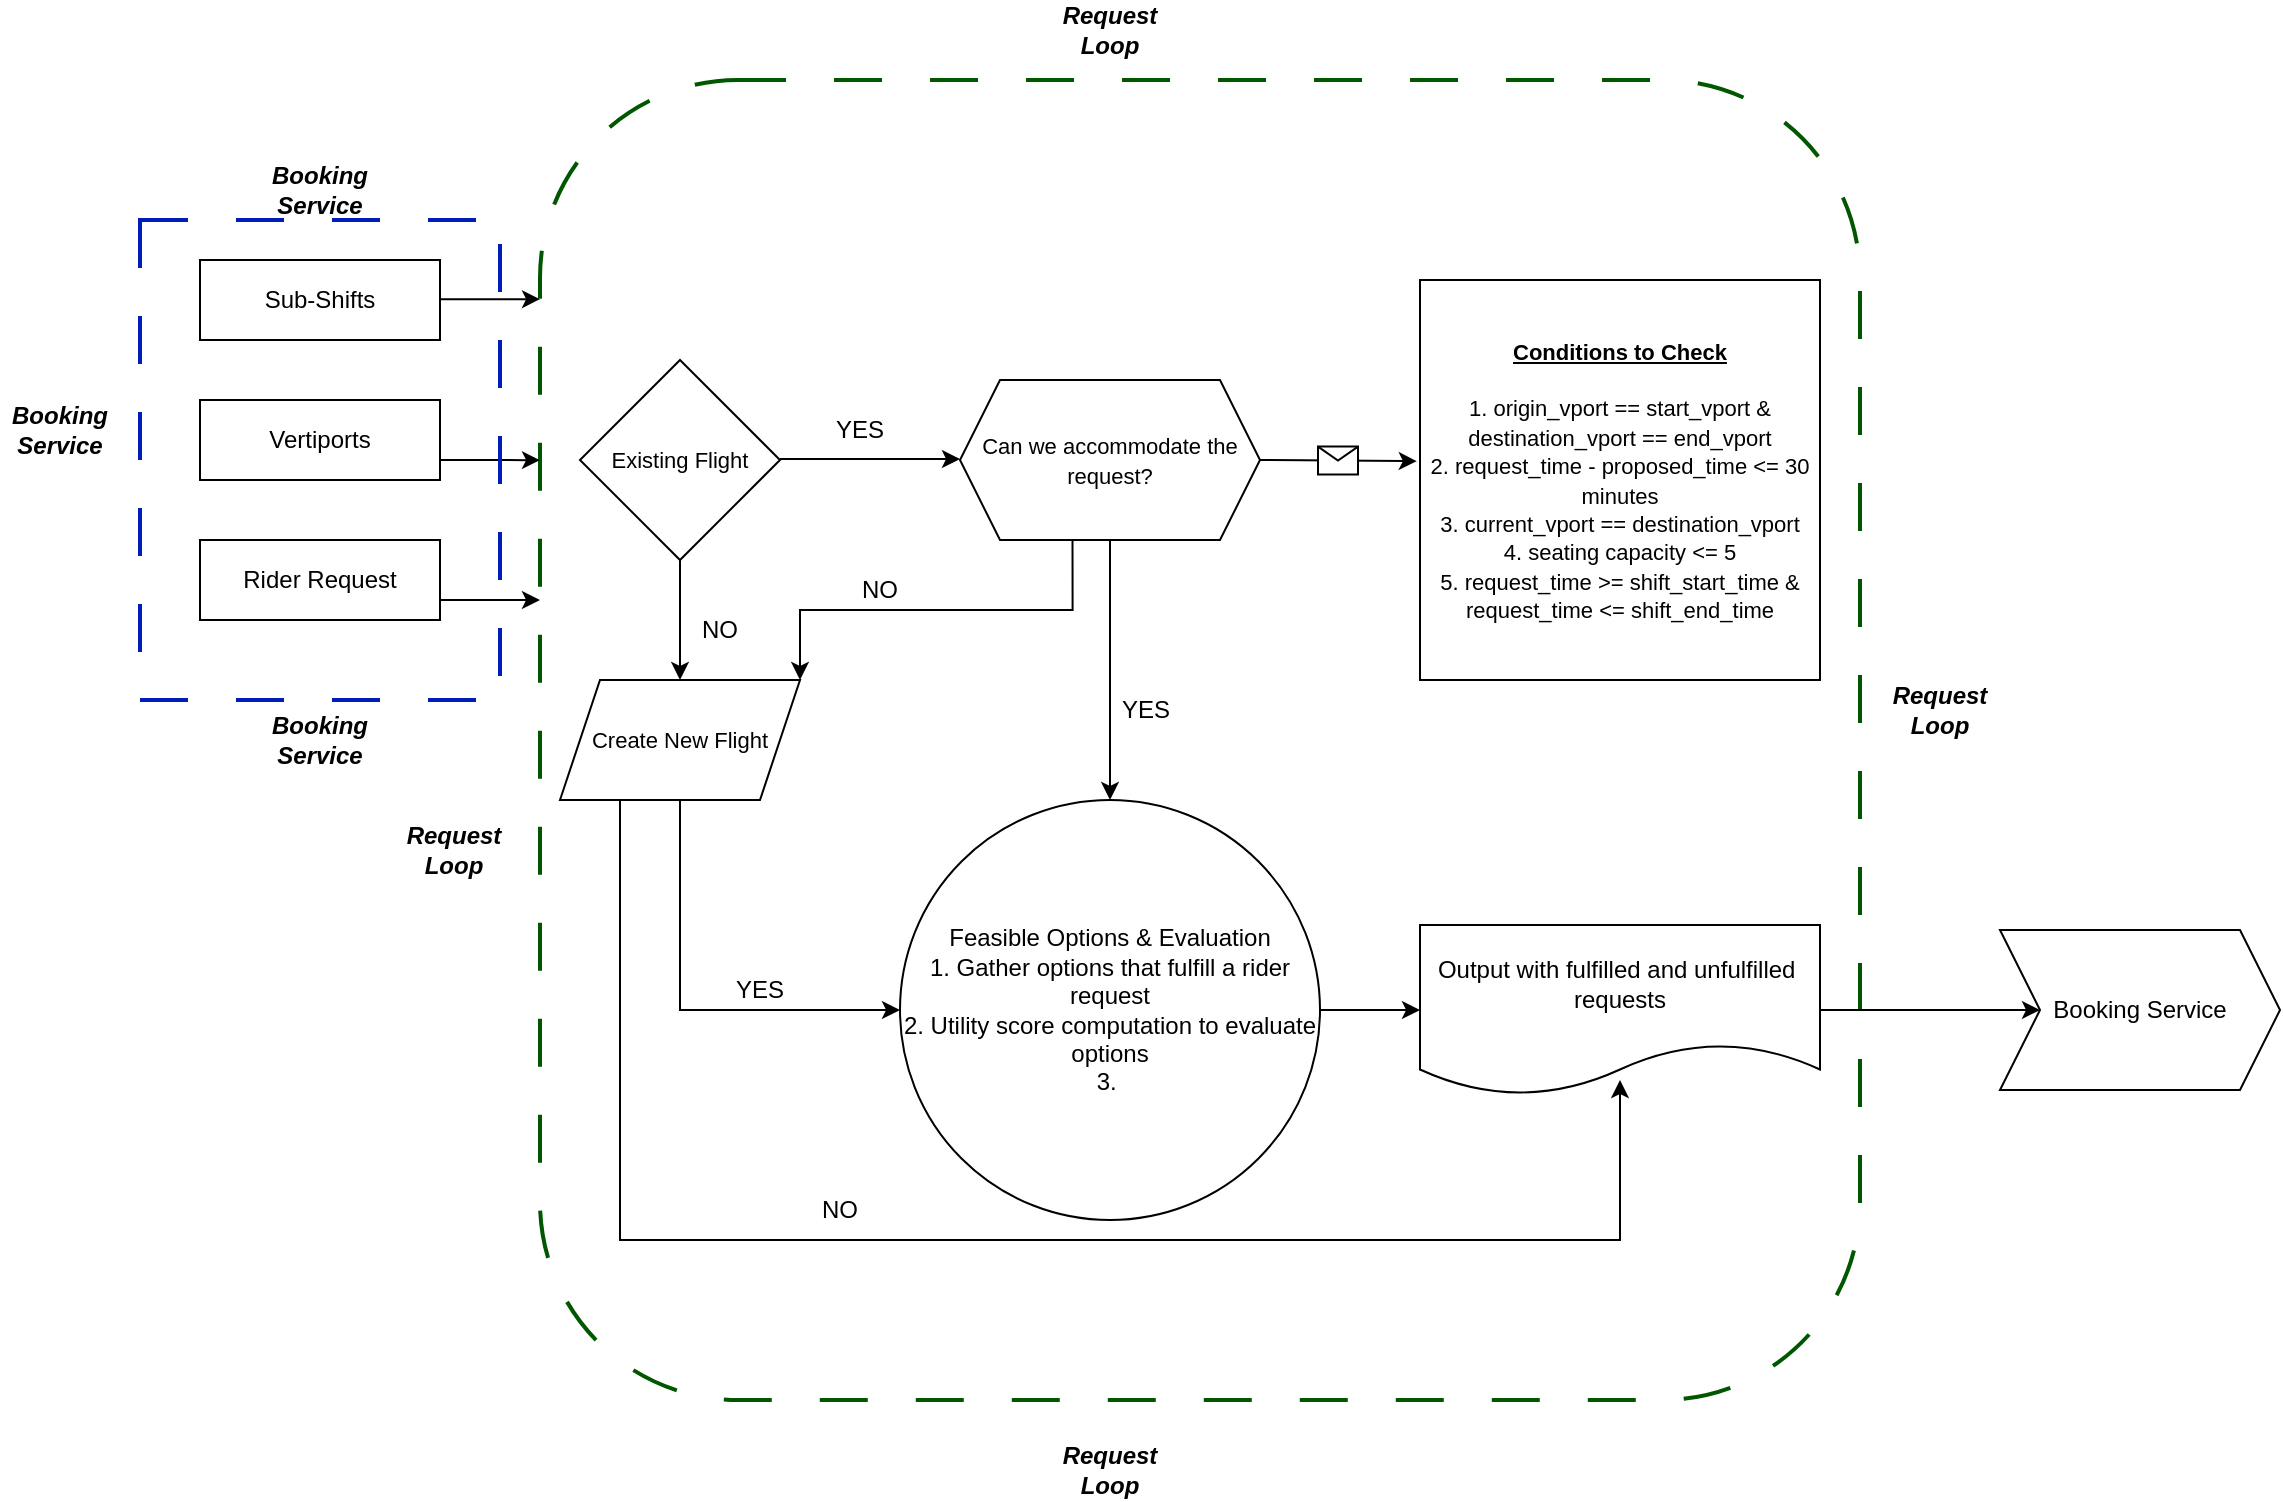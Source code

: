 <mxfile version="21.0.8" type="github">
  <diagram name="Page-1" id="UM5fExKAqU_IaTHObPdK">
    <mxGraphModel dx="2045" dy="1801" grid="1" gridSize="10" guides="1" tooltips="1" connect="1" arrows="1" fold="1" page="1" pageScale="1" pageWidth="850" pageHeight="1100" math="0" shadow="0">
      <root>
        <mxCell id="0" />
        <mxCell id="1" parent="0" />
        <mxCell id="RJwmLbTxzPgo3nEWYFK--1" value="" style="whiteSpace=wrap;html=1;aspect=fixed;fillColor=none;dashed=1;dashPattern=12 12;strokeWidth=2;rounded=1;movable=1;resizable=1;rotatable=1;deletable=1;editable=1;locked=0;connectable=1;fontColor=#ffffff;strokeColor=#005700;" vertex="1" parent="1">
          <mxGeometry x="-120" y="-70" width="660" height="660" as="geometry" />
        </mxCell>
        <mxCell id="2c7vHbLFAKm4WHfnl5eN-7" style="edgeStyle=orthogonalEdgeStyle;rounded=0;orthogonalLoop=1;jettySize=auto;html=1;movable=1;resizable=1;rotatable=1;deletable=1;editable=1;locked=0;connectable=1;" parent="1" source="2c7vHbLFAKm4WHfnl5eN-2" edge="1">
          <mxGeometry relative="1" as="geometry">
            <mxPoint x="-50" y="230" as="targetPoint" />
          </mxGeometry>
        </mxCell>
        <mxCell id="2c7vHbLFAKm4WHfnl5eN-2" value="&lt;font style=&quot;font-size: 11px;&quot;&gt;Existing Flight&lt;/font&gt;" style="rhombus;whiteSpace=wrap;html=1;movable=1;resizable=1;rotatable=1;deletable=1;editable=1;locked=0;connectable=1;" parent="1" vertex="1">
          <mxGeometry x="-100" y="70" width="100" height="100" as="geometry" />
        </mxCell>
        <mxCell id="2c7vHbLFAKm4WHfnl5eN-3" value="" style="endArrow=classic;html=1;rounded=0;movable=1;resizable=1;rotatable=1;deletable=1;editable=1;locked=0;connectable=1;" parent="1" edge="1">
          <mxGeometry width="50" height="50" relative="1" as="geometry">
            <mxPoint y="119.5" as="sourcePoint" />
            <mxPoint x="90" y="119.5" as="targetPoint" />
          </mxGeometry>
        </mxCell>
        <mxCell id="RJwmLbTxzPgo3nEWYFK--12" style="edgeStyle=orthogonalEdgeStyle;rounded=0;orthogonalLoop=1;jettySize=auto;html=1;movable=1;resizable=1;rotatable=1;deletable=1;editable=1;locked=0;connectable=1;" edge="1" parent="1" source="2c7vHbLFAKm4WHfnl5eN-4" target="RJwmLbTxzPgo3nEWYFK--10">
          <mxGeometry relative="1" as="geometry">
            <Array as="points">
              <mxPoint x="165" y="210" />
              <mxPoint x="165" y="210" />
            </Array>
          </mxGeometry>
        </mxCell>
        <mxCell id="RJwmLbTxzPgo3nEWYFK--22" style="edgeStyle=orthogonalEdgeStyle;rounded=0;orthogonalLoop=1;jettySize=auto;html=1;exitX=0.375;exitY=1;exitDx=0;exitDy=0;entryX=1;entryY=0;entryDx=0;entryDy=0;movable=1;resizable=1;rotatable=1;deletable=1;editable=1;locked=0;connectable=1;" edge="1" parent="1" source="2c7vHbLFAKm4WHfnl5eN-4" target="2c7vHbLFAKm4WHfnl5eN-8">
          <mxGeometry relative="1" as="geometry" />
        </mxCell>
        <mxCell id="2c7vHbLFAKm4WHfnl5eN-4" value="&lt;font style=&quot;font-size: 11px;&quot;&gt;Can we accommodate the request?&lt;/font&gt;" style="shape=hexagon;perimeter=hexagonPerimeter2;whiteSpace=wrap;html=1;fixedSize=1;movable=1;resizable=1;rotatable=1;deletable=1;editable=1;locked=0;connectable=1;" parent="1" vertex="1">
          <mxGeometry x="90" y="80" width="150" height="80" as="geometry" />
        </mxCell>
        <mxCell id="2c7vHbLFAKm4WHfnl5eN-6" value="YES" style="text;html=1;strokeColor=none;fillColor=none;align=center;verticalAlign=middle;whiteSpace=wrap;rounded=0;movable=1;resizable=1;rotatable=1;deletable=1;editable=1;locked=0;connectable=1;" parent="1" vertex="1">
          <mxGeometry x="10" y="90" width="60" height="30" as="geometry" />
        </mxCell>
        <mxCell id="RJwmLbTxzPgo3nEWYFK--19" style="edgeStyle=orthogonalEdgeStyle;rounded=0;orthogonalLoop=1;jettySize=auto;html=1;exitX=0.5;exitY=1;exitDx=0;exitDy=0;entryX=0;entryY=0.5;entryDx=0;entryDy=0;movable=1;resizable=1;rotatable=1;deletable=1;editable=1;locked=0;connectable=1;" edge="1" parent="1" source="2c7vHbLFAKm4WHfnl5eN-8" target="RJwmLbTxzPgo3nEWYFK--10">
          <mxGeometry relative="1" as="geometry" />
        </mxCell>
        <mxCell id="RJwmLbTxzPgo3nEWYFK--26" style="edgeStyle=orthogonalEdgeStyle;rounded=0;orthogonalLoop=1;jettySize=auto;html=1;exitX=0.25;exitY=1;exitDx=0;exitDy=0;" edge="1" parent="1" source="2c7vHbLFAKm4WHfnl5eN-8">
          <mxGeometry relative="1" as="geometry">
            <mxPoint x="420" y="430" as="targetPoint" />
            <Array as="points">
              <mxPoint x="-80" y="510" />
              <mxPoint x="420" y="510" />
            </Array>
          </mxGeometry>
        </mxCell>
        <mxCell id="2c7vHbLFAKm4WHfnl5eN-8" value="&lt;font style=&quot;font-size: 11px;&quot;&gt;Create New Flight&lt;/font&gt;" style="shape=parallelogram;perimeter=parallelogramPerimeter;whiteSpace=wrap;html=1;fixedSize=1;movable=1;resizable=1;rotatable=1;deletable=1;editable=1;locked=0;connectable=1;" parent="1" vertex="1">
          <mxGeometry x="-110" y="230" width="120" height="60" as="geometry" />
        </mxCell>
        <mxCell id="2c7vHbLFAKm4WHfnl5eN-9" value="NO" style="text;html=1;strokeColor=none;fillColor=none;align=center;verticalAlign=middle;whiteSpace=wrap;rounded=0;movable=1;resizable=1;rotatable=1;deletable=1;editable=1;locked=0;connectable=1;" parent="1" vertex="1">
          <mxGeometry x="-60" y="190" width="60" height="30" as="geometry" />
        </mxCell>
        <mxCell id="2c7vHbLFAKm4WHfnl5eN-10" value="&lt;font style=&quot;font-size: 11px;&quot;&gt;&lt;b&gt;&lt;u&gt;Conditions to Check&lt;br&gt;&lt;/u&gt;&lt;/b&gt;&lt;br&gt;1. origin_vport == start_vport &amp;amp; destination_vport == end_vport&lt;br&gt;2. request_time - proposed_time &amp;lt;= 30 minutes&lt;br&gt;3. current_vport == destination_vport&lt;br&gt;4. seating capacity &amp;lt;= 5&lt;br&gt;5. request_time &amp;gt;= shift_start_time &amp;amp; request_time &amp;lt;= shift_end_time&lt;br&gt;&lt;/font&gt;" style="whiteSpace=wrap;html=1;aspect=fixed;movable=1;resizable=1;rotatable=1;deletable=1;editable=1;locked=0;connectable=1;" parent="1" vertex="1">
          <mxGeometry x="320" y="30" width="200" height="200" as="geometry" />
        </mxCell>
        <mxCell id="RJwmLbTxzPgo3nEWYFK--2" value="" style="endArrow=classic;html=1;rounded=0;entryX=-0.008;entryY=0.453;entryDx=0;entryDy=0;entryPerimeter=0;movable=1;resizable=1;rotatable=1;deletable=1;editable=1;locked=0;connectable=1;" edge="1" parent="1" target="2c7vHbLFAKm4WHfnl5eN-10">
          <mxGeometry relative="1" as="geometry">
            <mxPoint x="240" y="120" as="sourcePoint" />
            <mxPoint x="300" y="120" as="targetPoint" />
          </mxGeometry>
        </mxCell>
        <mxCell id="RJwmLbTxzPgo3nEWYFK--3" value="" style="shape=message;html=1;outlineConnect=0;movable=1;resizable=1;rotatable=1;deletable=1;editable=1;locked=0;connectable=1;" vertex="1" parent="RJwmLbTxzPgo3nEWYFK--2">
          <mxGeometry width="20" height="14" relative="1" as="geometry">
            <mxPoint x="-10" y="-7" as="offset" />
          </mxGeometry>
        </mxCell>
        <mxCell id="RJwmLbTxzPgo3nEWYFK--6" value="" style="endArrow=classic;html=1;rounded=0;entryX=0;entryY=0.288;entryDx=0;entryDy=0;entryPerimeter=0;movable=1;resizable=1;rotatable=1;deletable=1;editable=1;locked=0;connectable=1;" edge="1" parent="1" target="RJwmLbTxzPgo3nEWYFK--1">
          <mxGeometry width="50" height="50" relative="1" as="geometry">
            <mxPoint x="-170" y="120" as="sourcePoint" />
            <mxPoint x="-120" y="70" as="targetPoint" />
          </mxGeometry>
        </mxCell>
        <mxCell id="RJwmLbTxzPgo3nEWYFK--7" value="" style="endArrow=classic;html=1;rounded=0;entryX=0;entryY=0.288;entryDx=0;entryDy=0;entryPerimeter=0;movable=1;resizable=1;rotatable=1;deletable=1;editable=1;locked=0;connectable=1;" edge="1" parent="1">
          <mxGeometry width="50" height="50" relative="1" as="geometry">
            <mxPoint x="-170" y="190" as="sourcePoint" />
            <mxPoint x="-120" y="190" as="targetPoint" />
          </mxGeometry>
        </mxCell>
        <mxCell id="RJwmLbTxzPgo3nEWYFK--8" value="" style="endArrow=classic;html=1;rounded=0;entryX=0;entryY=0.288;entryDx=0;entryDy=0;entryPerimeter=0;movable=1;resizable=1;rotatable=1;deletable=1;editable=1;locked=0;connectable=1;" edge="1" parent="1">
          <mxGeometry width="50" height="50" relative="1" as="geometry">
            <mxPoint x="-170" y="39.58" as="sourcePoint" />
            <mxPoint x="-120" y="39.58" as="targetPoint" />
          </mxGeometry>
        </mxCell>
        <mxCell id="RJwmLbTxzPgo3nEWYFK--25" value="" style="edgeStyle=orthogonalEdgeStyle;rounded=0;orthogonalLoop=1;jettySize=auto;html=1;movable=1;resizable=1;rotatable=1;deletable=1;editable=1;locked=0;connectable=1;" edge="1" parent="1" source="RJwmLbTxzPgo3nEWYFK--10" target="RJwmLbTxzPgo3nEWYFK--24">
          <mxGeometry relative="1" as="geometry" />
        </mxCell>
        <mxCell id="RJwmLbTxzPgo3nEWYFK--10" value="Feasible Options &amp;amp; Evaluation&lt;br&gt;1. Gather options that fulfill a rider request&lt;br&gt;2. Utility score computation to evaluate options&lt;br&gt;3.&amp;nbsp;" style="ellipse;whiteSpace=wrap;html=1;aspect=fixed;movable=1;resizable=1;rotatable=1;deletable=1;editable=1;locked=0;connectable=1;" vertex="1" parent="1">
          <mxGeometry x="60" y="290" width="210" height="210" as="geometry" />
        </mxCell>
        <mxCell id="RJwmLbTxzPgo3nEWYFK--13" value="YES" style="text;html=1;strokeColor=none;fillColor=none;align=center;verticalAlign=middle;whiteSpace=wrap;rounded=0;movable=1;resizable=1;rotatable=1;deletable=1;editable=1;locked=0;connectable=1;" vertex="1" parent="1">
          <mxGeometry x="153" y="230" width="60" height="30" as="geometry" />
        </mxCell>
        <mxCell id="RJwmLbTxzPgo3nEWYFK--15" value="&lt;b&gt;&lt;i&gt;Request Loop&lt;/i&gt;&lt;/b&gt;" style="text;html=1;strokeColor=none;fillColor=none;align=center;verticalAlign=middle;whiteSpace=wrap;rounded=0;movable=1;resizable=1;rotatable=1;deletable=1;editable=1;locked=0;connectable=1;" vertex="1" parent="1">
          <mxGeometry x="135" y="610" width="60" height="30" as="geometry" />
        </mxCell>
        <mxCell id="RJwmLbTxzPgo3nEWYFK--16" value="&lt;b&gt;&lt;i&gt;Request Loop&lt;/i&gt;&lt;/b&gt;" style="text;html=1;strokeColor=none;fillColor=none;align=center;verticalAlign=middle;whiteSpace=wrap;rounded=0;movable=1;resizable=1;rotatable=1;deletable=1;editable=1;locked=0;connectable=1;" vertex="1" parent="1">
          <mxGeometry x="135" y="-110" width="60" height="30" as="geometry" />
        </mxCell>
        <mxCell id="RJwmLbTxzPgo3nEWYFK--17" value="&lt;b&gt;&lt;i&gt;Request Loop&lt;/i&gt;&lt;/b&gt;" style="text;html=1;strokeColor=none;fillColor=none;align=center;verticalAlign=middle;whiteSpace=wrap;rounded=0;movable=1;resizable=1;rotatable=1;deletable=1;editable=1;locked=0;connectable=1;" vertex="1" parent="1">
          <mxGeometry x="550" y="230" width="60" height="30" as="geometry" />
        </mxCell>
        <mxCell id="RJwmLbTxzPgo3nEWYFK--18" value="&lt;b&gt;&lt;i&gt;Request Loop&lt;/i&gt;&lt;/b&gt;" style="text;html=1;strokeColor=none;fillColor=none;align=center;verticalAlign=middle;whiteSpace=wrap;rounded=0;movable=1;resizable=1;rotatable=1;deletable=1;editable=1;locked=0;connectable=1;" vertex="1" parent="1">
          <mxGeometry x="-193" y="300" width="60" height="30" as="geometry" />
        </mxCell>
        <mxCell id="RJwmLbTxzPgo3nEWYFK--20" value="YES" style="text;html=1;strokeColor=none;fillColor=none;align=center;verticalAlign=middle;whiteSpace=wrap;rounded=0;movable=1;resizable=1;rotatable=1;deletable=1;editable=1;locked=0;connectable=1;" vertex="1" parent="1">
          <mxGeometry x="-40" y="370" width="60" height="30" as="geometry" />
        </mxCell>
        <mxCell id="RJwmLbTxzPgo3nEWYFK--23" value="NO" style="text;html=1;strokeColor=none;fillColor=none;align=center;verticalAlign=middle;whiteSpace=wrap;rounded=0;movable=1;resizable=1;rotatable=1;deletable=1;editable=1;locked=0;connectable=1;" vertex="1" parent="1">
          <mxGeometry x="20" y="170" width="60" height="30" as="geometry" />
        </mxCell>
        <mxCell id="RJwmLbTxzPgo3nEWYFK--29" value="" style="edgeStyle=orthogonalEdgeStyle;rounded=0;orthogonalLoop=1;jettySize=auto;html=1;" edge="1" parent="1" source="RJwmLbTxzPgo3nEWYFK--24">
          <mxGeometry relative="1" as="geometry">
            <mxPoint x="630" y="395" as="targetPoint" />
          </mxGeometry>
        </mxCell>
        <mxCell id="RJwmLbTxzPgo3nEWYFK--24" value="Output with fulfilled and unfulfilled&amp;nbsp; requests" style="shape=document;whiteSpace=wrap;html=1;boundedLbl=1;movable=1;resizable=1;rotatable=1;deletable=1;editable=1;locked=0;connectable=1;" vertex="1" parent="1">
          <mxGeometry x="320" y="352.5" width="200" height="85" as="geometry" />
        </mxCell>
        <mxCell id="RJwmLbTxzPgo3nEWYFK--27" value="NO" style="text;html=1;strokeColor=none;fillColor=none;align=center;verticalAlign=middle;whiteSpace=wrap;rounded=0;movable=1;resizable=1;rotatable=1;deletable=1;editable=1;locked=0;connectable=1;" vertex="1" parent="1">
          <mxGeometry y="480" width="60" height="30" as="geometry" />
        </mxCell>
        <mxCell id="RJwmLbTxzPgo3nEWYFK--30" value="Booking Service" style="shape=step;perimeter=stepPerimeter;whiteSpace=wrap;html=1;fixedSize=1;" vertex="1" parent="1">
          <mxGeometry x="610" y="355" width="140" height="80" as="geometry" />
        </mxCell>
        <mxCell id="RJwmLbTxzPgo3nEWYFK--34" value="" style="group" vertex="1" connectable="0" parent="1">
          <mxGeometry x="-290" y="20" width="120" height="180" as="geometry" />
        </mxCell>
        <mxCell id="2CazSDJXNRBl0PBJnTE1-1" value="Sub-Shifts" style="rounded=0;whiteSpace=wrap;html=1;movable=1;resizable=1;rotatable=1;deletable=1;editable=1;locked=0;connectable=1;" parent="RJwmLbTxzPgo3nEWYFK--34" vertex="1">
          <mxGeometry width="120" height="40" as="geometry" />
        </mxCell>
        <mxCell id="2CazSDJXNRBl0PBJnTE1-3" value="Vertiports" style="rounded=0;whiteSpace=wrap;html=1;movable=1;resizable=1;rotatable=1;deletable=1;editable=1;locked=0;connectable=1;" parent="RJwmLbTxzPgo3nEWYFK--34" vertex="1">
          <mxGeometry y="70" width="120" height="40" as="geometry" />
        </mxCell>
        <mxCell id="2CazSDJXNRBl0PBJnTE1-4" value="Rider Request" style="rounded=0;whiteSpace=wrap;html=1;movable=1;resizable=1;rotatable=1;deletable=1;editable=1;locked=0;connectable=1;" parent="RJwmLbTxzPgo3nEWYFK--34" vertex="1">
          <mxGeometry y="140" width="120" height="40" as="geometry" />
        </mxCell>
        <mxCell id="RJwmLbTxzPgo3nEWYFK--35" value="" style="rounded=0;whiteSpace=wrap;html=1;fillColor=none;dashed=1;dashPattern=12 12;fontColor=#ffffff;strokeColor=#001DBC;strokeWidth=2;" vertex="1" parent="1">
          <mxGeometry x="-320" width="180" height="240" as="geometry" />
        </mxCell>
        <mxCell id="RJwmLbTxzPgo3nEWYFK--37" value="&lt;b&gt;&lt;i&gt;Booking Service&lt;/i&gt;&lt;/b&gt;" style="text;html=1;strokeColor=none;fillColor=none;align=center;verticalAlign=middle;whiteSpace=wrap;rounded=0;movable=1;resizable=1;rotatable=1;deletable=1;editable=1;locked=0;connectable=1;" vertex="1" parent="1">
          <mxGeometry x="-260" y="245" width="60" height="30" as="geometry" />
        </mxCell>
        <mxCell id="RJwmLbTxzPgo3nEWYFK--39" value="&lt;b&gt;&lt;i&gt;Booking Service&lt;/i&gt;&lt;/b&gt;" style="text;html=1;strokeColor=none;fillColor=none;align=center;verticalAlign=middle;whiteSpace=wrap;rounded=0;movable=1;resizable=1;rotatable=1;deletable=1;editable=1;locked=0;connectable=1;" vertex="1" parent="1">
          <mxGeometry x="-260" y="-30" width="60" height="30" as="geometry" />
        </mxCell>
        <mxCell id="RJwmLbTxzPgo3nEWYFK--40" value="&lt;b&gt;&lt;i&gt;Booking Service&lt;/i&gt;&lt;/b&gt;" style="text;html=1;strokeColor=none;fillColor=none;align=center;verticalAlign=middle;whiteSpace=wrap;rounded=0;movable=1;resizable=1;rotatable=1;deletable=1;editable=1;locked=0;connectable=1;" vertex="1" parent="1">
          <mxGeometry x="-390" y="90" width="60" height="30" as="geometry" />
        </mxCell>
      </root>
    </mxGraphModel>
  </diagram>
</mxfile>
